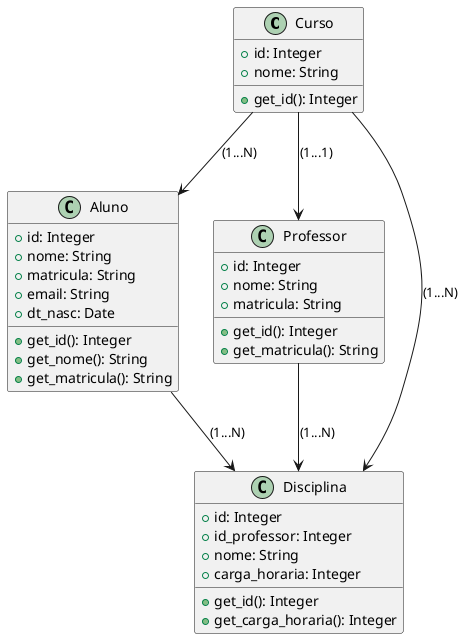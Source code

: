 @startuml universidadeUml

class Curso {
    + id: Integer
    + nome: String

    + get_id(): Integer
}

class Aluno {
    + id: Integer
    + nome: String
    + matricula: String
    + email: String
    + dt_nasc: Date

    + get_id(): Integer
    + get_nome(): String
    + get_matricula(): String
}

class Professor {
    + id: Integer
    + nome: String
    + matricula: String

    + get_id(): Integer
    + get_matricula(): String
}

class Disciplina {
    + id: Integer
    + id_professor: Integer
    + nome: String
    + carga_horaria: Integer

    + get_id(): Integer
    + get_carga_horaria(): Integer
}

Curso --> Aluno: (1...N)
Curso --> Professor: (1...1)
Curso --> Disciplina: (1...N)
Aluno --> Disciplina: (1...N)
Professor --> Disciplina: (1...N)

@enduml